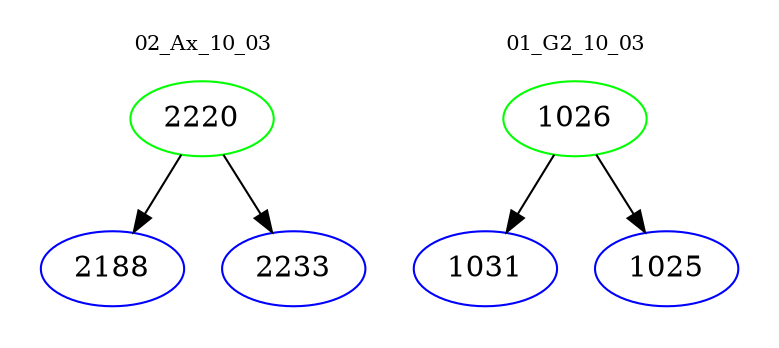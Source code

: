 digraph{
subgraph cluster_0 {
color = white
label = "02_Ax_10_03";
fontsize=10;
T0_2220 [label="2220", color="green"]
T0_2220 -> T0_2188 [color="black"]
T0_2188 [label="2188", color="blue"]
T0_2220 -> T0_2233 [color="black"]
T0_2233 [label="2233", color="blue"]
}
subgraph cluster_1 {
color = white
label = "01_G2_10_03";
fontsize=10;
T1_1026 [label="1026", color="green"]
T1_1026 -> T1_1031 [color="black"]
T1_1031 [label="1031", color="blue"]
T1_1026 -> T1_1025 [color="black"]
T1_1025 [label="1025", color="blue"]
}
}
